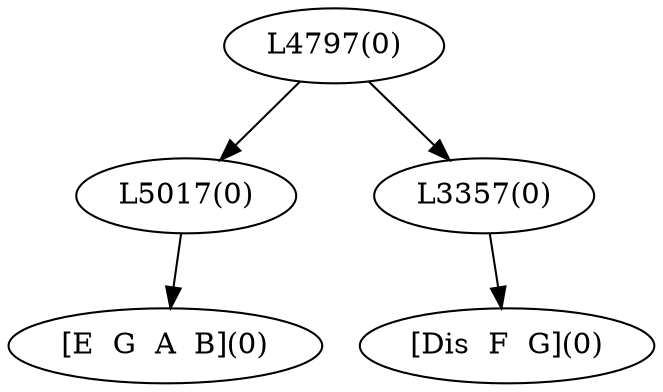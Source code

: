 digraph sample{
"L5017(0)"->"[E  G  A  B](0)"
"L3357(0)"->"[Dis  F  G](0)"
"L4797(0)"->"L5017(0)"
"L4797(0)"->"L3357(0)"
{rank = min; "L4797(0)"}
{rank = same; "L5017(0)"; "L3357(0)";}
{rank = max; "[Dis  F  G](0)"; "[E  G  A  B](0)";}
}